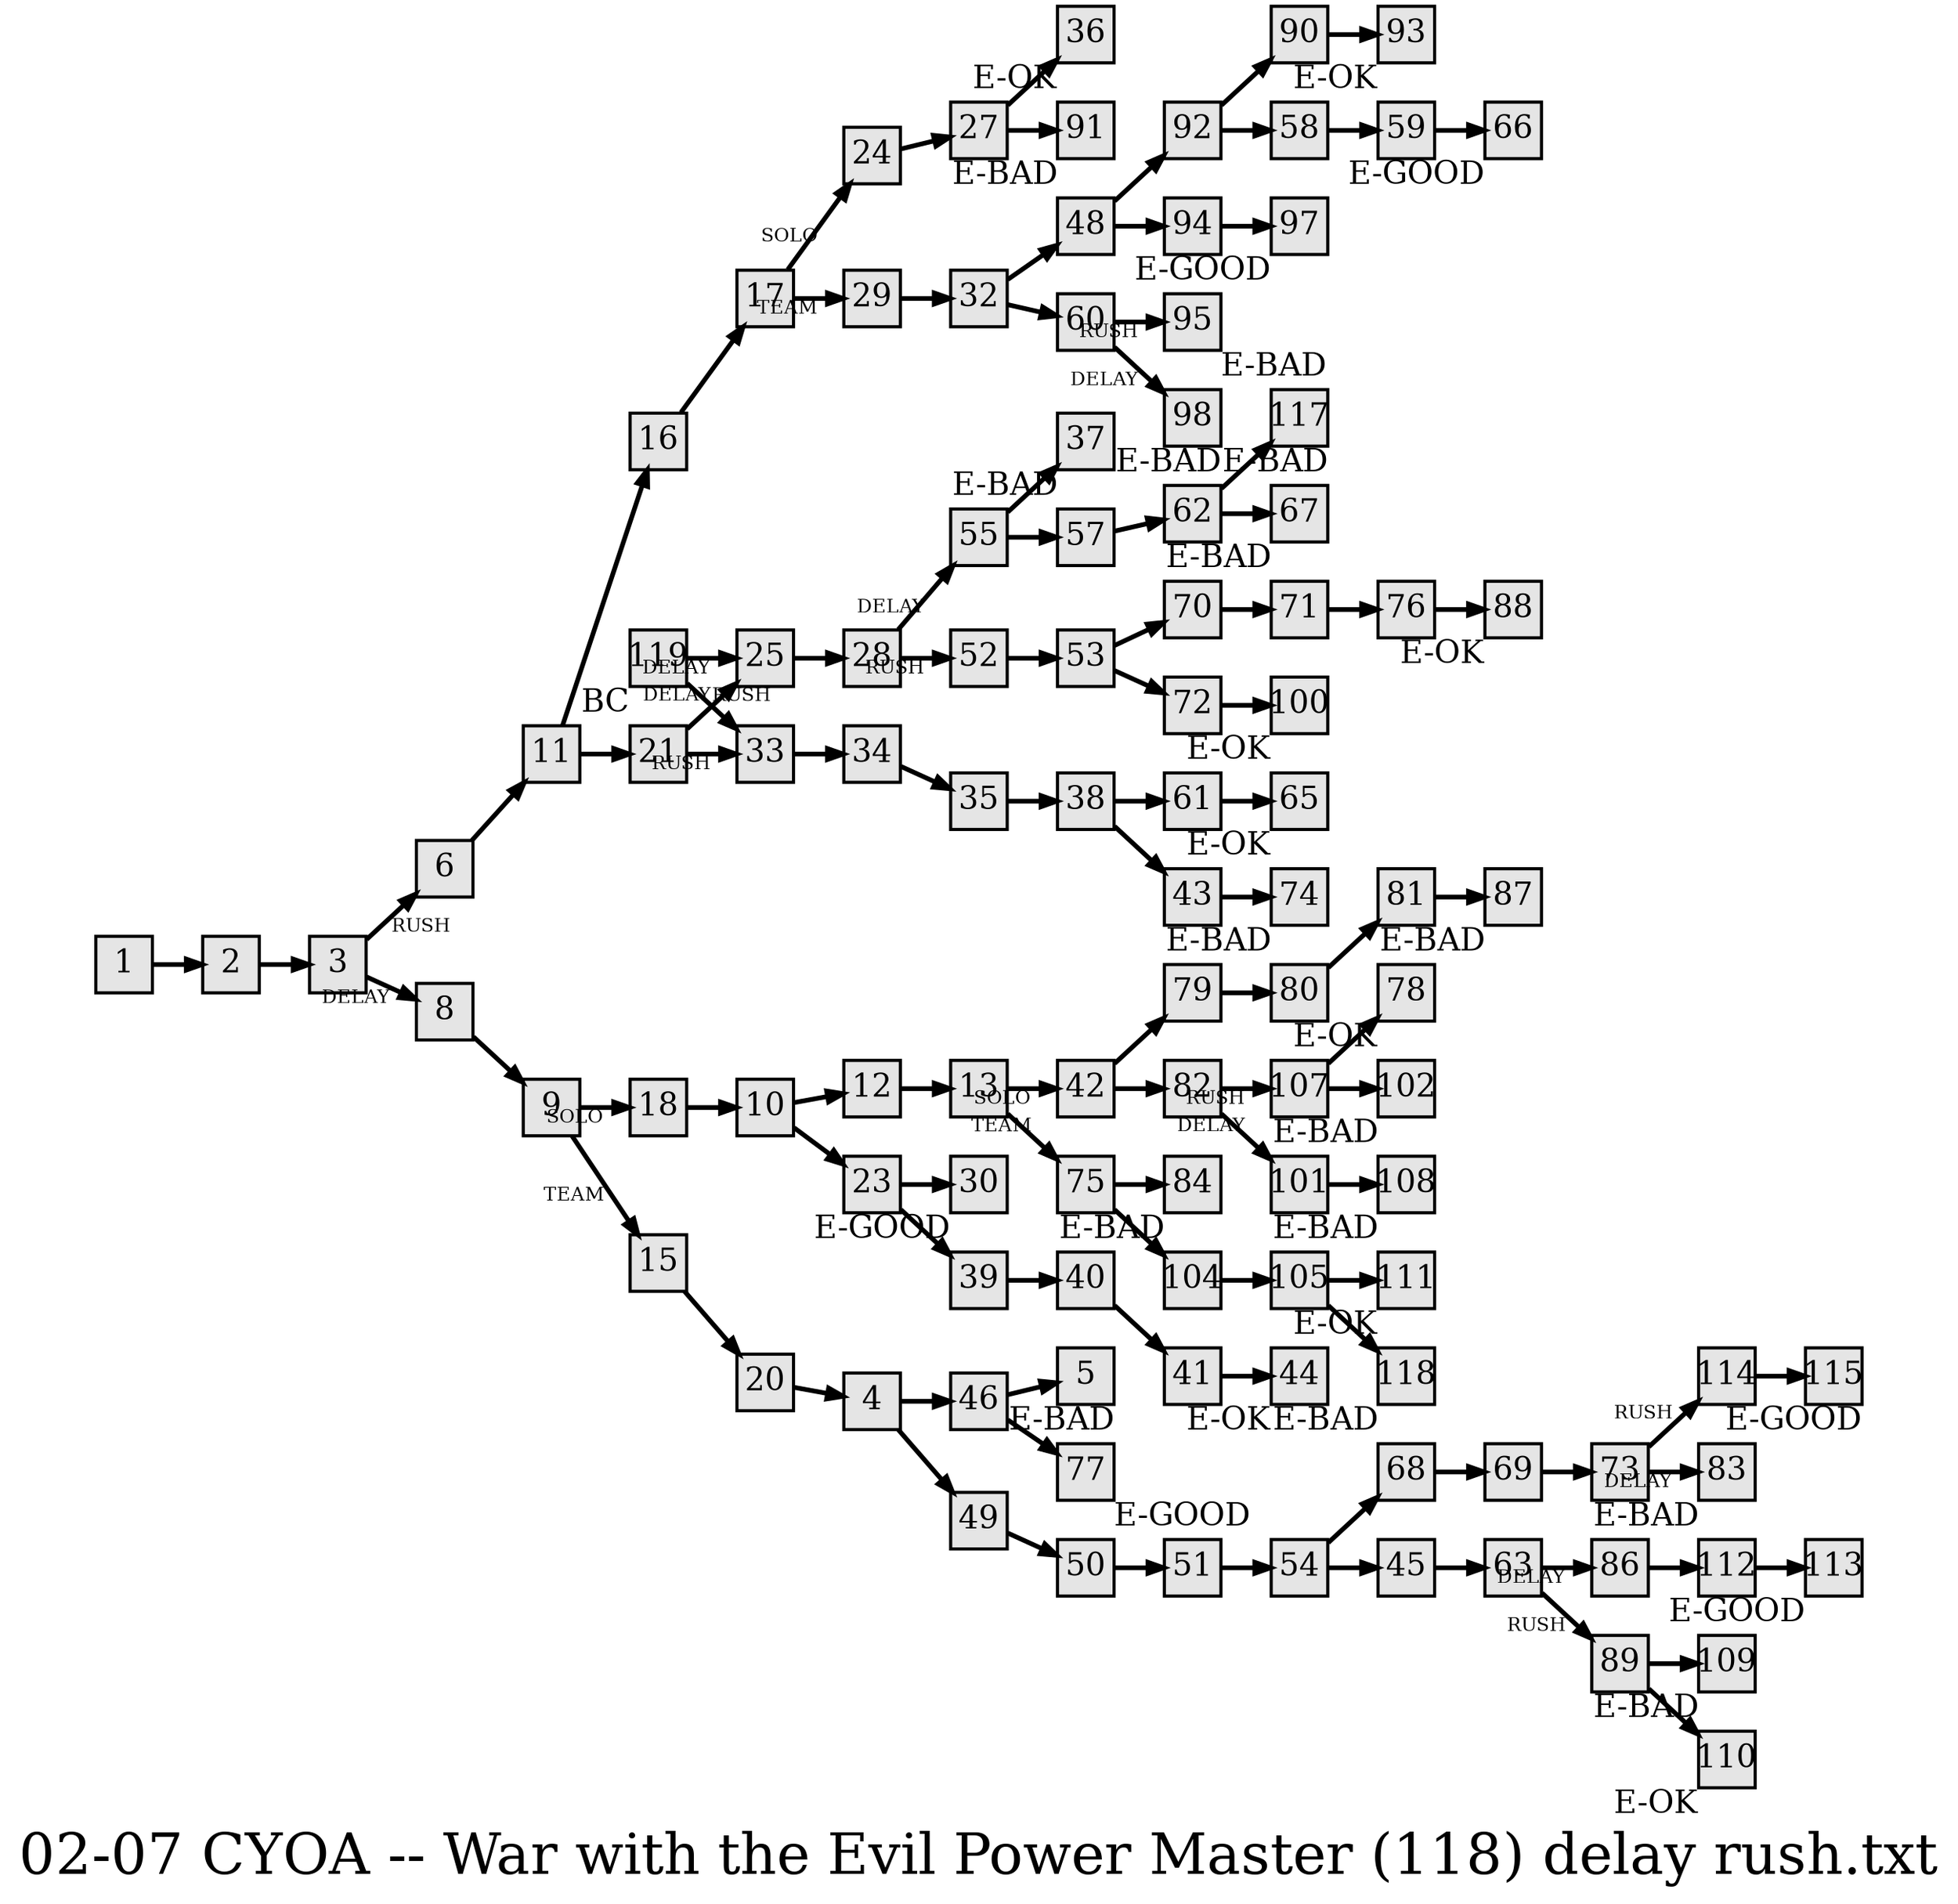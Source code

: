 digraph g{
  graph [ label="02-07 CYOA -- War with the Evil Power Master (118) delay rush.txt" rankdir=LR, ordering=out, fontsize=36, nodesep="0.35", ranksep="0.45"];
  node  [shape=rect, penwidth=2, fontsize=20, style=filled, fillcolor=grey90, margin="0,0", labelfloat=true, regular=true, fixedsize=true];
  edge  [labelfloat=true, penwidth=3, fontsize=12];
  // 02-07 CYOA -- War with the Evil Power Master;
  // Ryan Leach;
  // 2017-09-08;
  
  1 -> 2;
  2 -> 3;
  3 -> 6	[ xlabel="RUSH" ];	// check out Sector 31-47-89 immediately
  3 -> 8	[ xlabel="DELAY" ];	// call in unit commanders for meeting w/ Congress
  4 -> 46;	// wait where you are in case someone returns
  4 -> 49;	// check Central Computer Service to locate EPM
  5	[ xlabel="E-BAD" ];	// Defeated by EPM
  6 -> 11;
  8 -> 9;
  9 -> 18	[ xlabel="SOLO" ];	// go mission alone
  9 -> 15	[ xlabel="TEAM" ];	// join forces with Tara
  10 -> 12;	// pretend you're a marine biologist
  10 -> 23;	// approach by stealth
  11 -> 16;	// go to the Void of Niro
  11 -> 21;	// go to Follop
  12 -> 13;
  13 -> 42	[ xlabel="SOLO" ];	// leave room, say you're tired
  13 -> 75	[ xlabel="TEAM" ];	// stay close to Jose and Louise and wait for Marc
  15 -> 20;
  16 -> 17;
  17 -> 24	[ xlabel="SOLO" ];	// Split up
  17 -> 29	[ xlabel="TEAM" ];	// Stay together
  18 -> 10;
  20 -> 4;
  21 -> 25	[ xlabel="DELAY" ];	// answer SOS
  21 -> 33	[ xlabel="RUSH" ];	// land on Follop; deal with SOS later
  23 -> 30;	// back away from Pwasonn and the creeping feeling of dread
  23 -> 39;	// go on, ignore the feeling
  24 -> 27;
  25 -> 28;
  27 -> 36;	// join the Evil Power Master; bide time
  27 -> 91;	// refuse to join
  28 -> 55	[ xlabel="DELAY" ];	// wait; analyze message
  28 -> 52	[ xlabel="RUSH" ];	// go in right now
  29 -> 32;
  30	[ xlabel="E-GOOD" ];	// EPM Vanquished
  32 -> 48;	// try to land on porthole side
  32 -> 60;	// reconnoiter the area
  33 -> 34;
  34 -> 35;
  35 -> 38;
  36	[ xlabel="E-OK" ];	// Join EPM and feel powerful, but evil
  37	[ xlabel="E-BAD" ];	// Destroyed by EPM
  38 -> 61;	// Leave ship, search for survivors
  38 -> 43;	// Leave Follop, search for SOS
  39 -> 40;
  40 -> 41;
  41 -> 44;
  42 -> 79;	// investigate where Marc went
  42 -> 82;	// ask Flppto for help
  43 -> 74;
  44	[ xlabel="E-OK" ];	// Ambiguous ending waiting for backup
  45 -> 63;
  46 -> 5;	// surrender
  46 -> 77;	// refuse to surrender
  48 -> 92;	// enter hangar
  48 -> 94;	// reverse course
  49 -> 50;
  50 -> 51;
  51 -> 54;
  52 -> 53;
  53 -> 70;	// appoint Tonto
  53 -> 72;	// appoint Flppto
  54 -> 68;	// talk to the Congress
  54 -> 45;	// return to the computer
  55 -> 37;	// ask for further ID
  55 -> 57;	// believe it is Colin
  57 -> 62;
  58 -> 59;
  59 -> 66;
  60 -> 95	[ xlabel="RUSH" ];	// use max destructive force
  60 -> 98	[ xlabel="DELAY" ];	// wait and see what happens
  61 -> 65;
  62 -> 117;	// stay where you are and search
  62 -> 67;	// go on to Follop
  63 -> 86	[ xlabel="DELAY" ];	// take F's advice, talk to congress
  63 -> 89	[ xlabel="RUSH" ];	// follow your instinct, head to Follop
  65	[ xlabel="E-OK" ];	// You live but EPM gets away
  66	[ xlabel="E-GOOD" ];	// Capture EPM in gravity-free chamber
  67	[ xlabel="E-BAD" ];	// marooned on strange planet
  68 -> 69;
  69 -> 73;
  70 -> 71;
  71 -> 76;
  72 -> 100;
  73 -> 114	[ xlabel="RUSH" ];	// launch immediate attack
  73 -> 83	[ xlabel="DELAY" ];	// inform Congress and obtain attack approval
  74	[ xlabel="E-BAD" ];	// swallowed whole
  75 -> 84;	// follow Jose
  75 -> 104;	// sense danger, delay
  76 -> 88;
  77	[ xlabel="E-GOOD" ];	// EPM base destroyed
  78	[ xlabel="E-OK" ];	// You live but EPM gets away
  79 -> 80;
  80 -> 81;
  81 -> 87;
  82 -> 107	[ xlabel="RUSH" ];	// fire at the noise
  82 -> 101	[ xlabel="DELAY" ];	// remain quiet, hope it's F.
  83	[ xlabel="E-BAD" ];	// Very Bad. 60% of life destroyed. EPM reigns supreme.
  84	[ xlabel="E-BAD" ];	// Imprisoned by alien thugs
  86 -> 112;
  87	[ xlabel="E-BAD" ];	// "helpless, you will now and forever be a witness to the power of true evil"
  88	[ xlabel="E-OK" ];	// You recover and can potentially catch EPM in the future
  89 -> 109;	// follow light track to the Void thinking it's an EPM escape beam
  89 -> 110;	// ignore light track, go to Follop
  90 -> 93;
  91	[ xlabel="E-BAD" ];	// You refuse to join EPM. "An intense pain binds you in its deadly grasp, and that is all you ever know."
  92 -> 90;	// decide to arm yourself
  92 -> 58;	// hold firm to pacificism
  93	[ xlabel="E-OK" ];	// Ambiguous, but promising
  94 -> 97;
  95	[ xlabel="E-BAD" ];	// Vaporized by EPM
  97	[ xlabel="E-GOOD" ];	// EPM imprisoned
  98	[ xlabel="E-BAD" ];	// locked in cavernous room to perish
  100	[ xlabel="E-OK" ];	// Ambiguous, but success remains possible
  101 -> 108;
  102	[ xlabel="E-BAD" ];	// Imprisoned by EPM; refuse to join him.
  104 -> 105;
  105 -> 111;	// try to escape via boat
  105 -> 118;	// hide under the dock
  107 -> 78;	// take F to medical attn
  107 -> 102;	// give F first aid and continue search for EPM
  108	[ xlabel="E-BAD" ];	// EPM triumphs
  109	[ xlabel="E-BAD" ];	// EPM kills you with instant old age
  110	[ xlabel="E-OK" ];	// Ambiguous; moral relativist; left wondering if EPM is evil after all
  111	[ xlabel="E-OK" ];	// EPM escapes, but there's still potential
  112 -> 113;
  113	[ xlabel="E-GOOD" ];	// EPM destroyed
  114 -> 115;
  115	[ xlabel="E-GOOD" ];	// EPM destroyed
  117	[ xlabel="E-BAD" ];	// EPM announces your demise; "LONG LIVE EVIL"
  118	[ xlabel="E-BAD" ];	// "You are long since dead. But a pile of old, musty bones in a forgotten research facility still tells the tale of one who fought in vain against the Evil Power Master"
  119 -> 25	[ xlabel="DELAY" ];	// answer the SOS at once
  119 -> 33	[ xlabel="RUSH" ];	// proceed fullspeed against EPM
  119	[ xlabel="BC" ];
}

